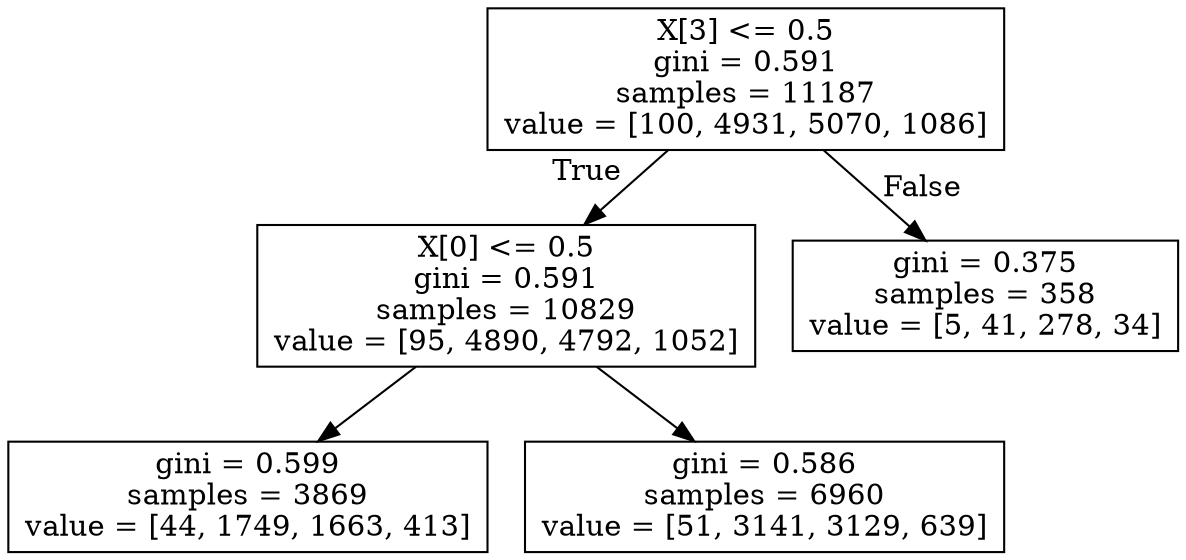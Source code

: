 digraph Tree {
node [shape=box] ;
0 [label="X[3] <= 0.5\ngini = 0.591\nsamples = 11187\nvalue = [100, 4931, 5070, 1086]"] ;
1 [label="X[0] <= 0.5\ngini = 0.591\nsamples = 10829\nvalue = [95, 4890, 4792, 1052]"] ;
0 -> 1 [labeldistance=2.5, labelangle=45, headlabel="True"] ;
2 [label="gini = 0.599\nsamples = 3869\nvalue = [44, 1749, 1663, 413]"] ;
1 -> 2 ;
3 [label="gini = 0.586\nsamples = 6960\nvalue = [51, 3141, 3129, 639]"] ;
1 -> 3 ;
4 [label="gini = 0.375\nsamples = 358\nvalue = [5, 41, 278, 34]"] ;
0 -> 4 [labeldistance=2.5, labelangle=-45, headlabel="False"] ;
}